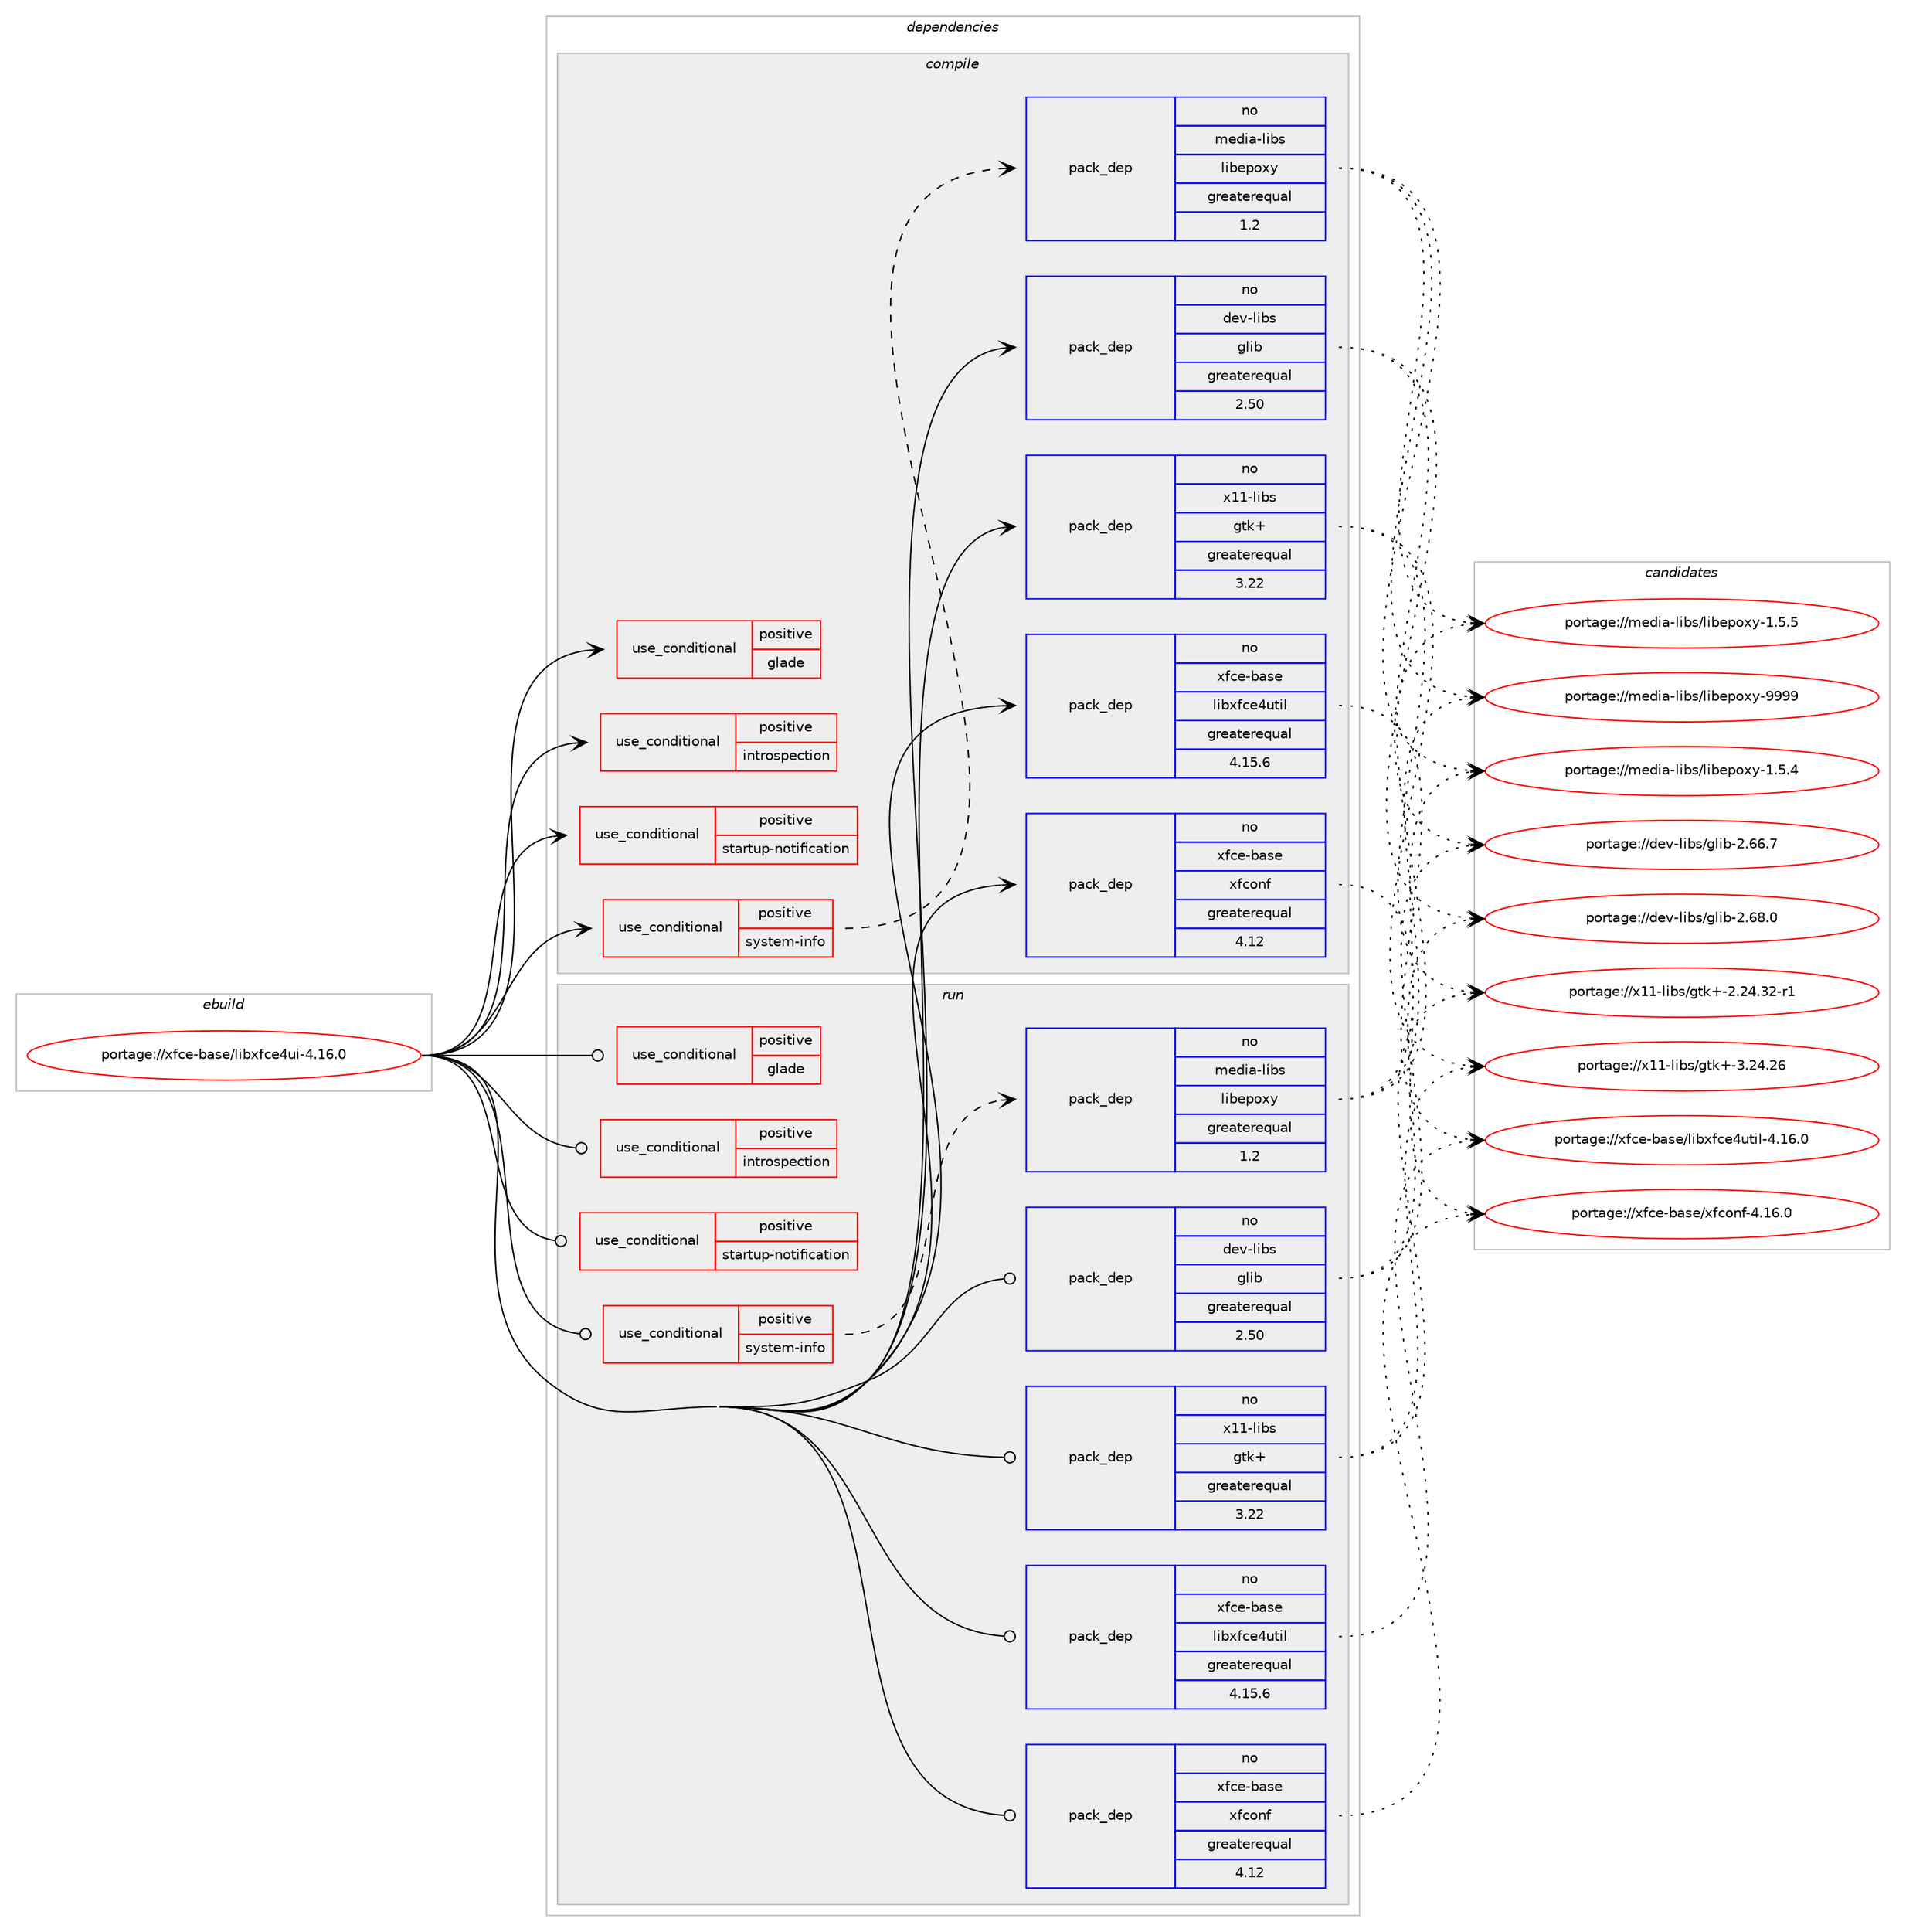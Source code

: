 digraph prolog {

# *************
# Graph options
# *************

newrank=true;
concentrate=true;
compound=true;
graph [rankdir=LR,fontname=Helvetica,fontsize=10,ranksep=1.5];#, ranksep=2.5, nodesep=0.2];
edge  [arrowhead=vee];
node  [fontname=Helvetica,fontsize=10];

# **********
# The ebuild
# **********

subgraph cluster_leftcol {
color=gray;
rank=same;
label=<<i>ebuild</i>>;
id [label="portage://xfce-base/libxfce4ui-4.16.0", color=red, width=4, href="../xfce-base/libxfce4ui-4.16.0.svg"];
}

# ****************
# The dependencies
# ****************

subgraph cluster_midcol {
color=gray;
label=<<i>dependencies</i>>;
subgraph cluster_compile {
fillcolor="#eeeeee";
style=filled;
label=<<i>compile</i>>;
subgraph cond399 {
dependency868 [label=<<TABLE BORDER="0" CELLBORDER="1" CELLSPACING="0" CELLPADDING="4"><TR><TD ROWSPAN="3" CELLPADDING="10">use_conditional</TD></TR><TR><TD>positive</TD></TR><TR><TD>glade</TD></TR></TABLE>>, shape=none, color=red];
# *** BEGIN UNKNOWN DEPENDENCY TYPE (TODO) ***
# dependency868 -> package_dependency(portage://xfce-base/libxfce4ui-4.16.0,install,no,dev-util,glade,none,[,,],[slot(3.10)],[])
# *** END UNKNOWN DEPENDENCY TYPE (TODO) ***

}
id:e -> dependency868:w [weight=20,style="solid",arrowhead="vee"];
subgraph cond400 {
dependency869 [label=<<TABLE BORDER="0" CELLBORDER="1" CELLSPACING="0" CELLPADDING="4"><TR><TD ROWSPAN="3" CELLPADDING="10">use_conditional</TD></TR><TR><TD>positive</TD></TR><TR><TD>introspection</TD></TR></TABLE>>, shape=none, color=red];
# *** BEGIN UNKNOWN DEPENDENCY TYPE (TODO) ***
# dependency869 -> package_dependency(portage://xfce-base/libxfce4ui-4.16.0,install,no,dev-libs,gobject-introspection,none,[,,],any_same_slot,[])
# *** END UNKNOWN DEPENDENCY TYPE (TODO) ***

}
id:e -> dependency869:w [weight=20,style="solid",arrowhead="vee"];
subgraph cond401 {
dependency870 [label=<<TABLE BORDER="0" CELLBORDER="1" CELLSPACING="0" CELLPADDING="4"><TR><TD ROWSPAN="3" CELLPADDING="10">use_conditional</TD></TR><TR><TD>positive</TD></TR><TR><TD>startup-notification</TD></TR></TABLE>>, shape=none, color=red];
# *** BEGIN UNKNOWN DEPENDENCY TYPE (TODO) ***
# dependency870 -> package_dependency(portage://xfce-base/libxfce4ui-4.16.0,install,no,x11-libs,startup-notification,none,[,,],[],[])
# *** END UNKNOWN DEPENDENCY TYPE (TODO) ***

}
id:e -> dependency870:w [weight=20,style="solid",arrowhead="vee"];
subgraph cond402 {
dependency871 [label=<<TABLE BORDER="0" CELLBORDER="1" CELLSPACING="0" CELLPADDING="4"><TR><TD ROWSPAN="3" CELLPADDING="10">use_conditional</TD></TR><TR><TD>positive</TD></TR><TR><TD>system-info</TD></TR></TABLE>>, shape=none, color=red];
# *** BEGIN UNKNOWN DEPENDENCY TYPE (TODO) ***
# dependency871 -> package_dependency(portage://xfce-base/libxfce4ui-4.16.0,install,no,dev-libs,libgudev,none,[,,],[],[])
# *** END UNKNOWN DEPENDENCY TYPE (TODO) ***

# *** BEGIN UNKNOWN DEPENDENCY TYPE (TODO) ***
# dependency871 -> package_dependency(portage://xfce-base/libxfce4ui-4.16.0,install,no,gnome-base,libgtop,none,[,,],[],[])
# *** END UNKNOWN DEPENDENCY TYPE (TODO) ***

subgraph pack451 {
dependency872 [label=<<TABLE BORDER="0" CELLBORDER="1" CELLSPACING="0" CELLPADDING="4" WIDTH="220"><TR><TD ROWSPAN="6" CELLPADDING="30">pack_dep</TD></TR><TR><TD WIDTH="110">no</TD></TR><TR><TD>media-libs</TD></TR><TR><TD>libepoxy</TD></TR><TR><TD>greaterequal</TD></TR><TR><TD>1.2</TD></TR></TABLE>>, shape=none, color=blue];
}
dependency871:e -> dependency872:w [weight=20,style="dashed",arrowhead="vee"];
}
id:e -> dependency871:w [weight=20,style="solid",arrowhead="vee"];
subgraph pack452 {
dependency873 [label=<<TABLE BORDER="0" CELLBORDER="1" CELLSPACING="0" CELLPADDING="4" WIDTH="220"><TR><TD ROWSPAN="6" CELLPADDING="30">pack_dep</TD></TR><TR><TD WIDTH="110">no</TD></TR><TR><TD>dev-libs</TD></TR><TR><TD>glib</TD></TR><TR><TD>greaterequal</TD></TR><TR><TD>2.50</TD></TR></TABLE>>, shape=none, color=blue];
}
id:e -> dependency873:w [weight=20,style="solid",arrowhead="vee"];
subgraph pack453 {
dependency874 [label=<<TABLE BORDER="0" CELLBORDER="1" CELLSPACING="0" CELLPADDING="4" WIDTH="220"><TR><TD ROWSPAN="6" CELLPADDING="30">pack_dep</TD></TR><TR><TD WIDTH="110">no</TD></TR><TR><TD>x11-libs</TD></TR><TR><TD>gtk+</TD></TR><TR><TD>greaterequal</TD></TR><TR><TD>3.22</TD></TR></TABLE>>, shape=none, color=blue];
}
id:e -> dependency874:w [weight=20,style="solid",arrowhead="vee"];
# *** BEGIN UNKNOWN DEPENDENCY TYPE (TODO) ***
# id -> package_dependency(portage://xfce-base/libxfce4ui-4.16.0,install,no,x11-libs,libICE,none,[,,],[],[])
# *** END UNKNOWN DEPENDENCY TYPE (TODO) ***

# *** BEGIN UNKNOWN DEPENDENCY TYPE (TODO) ***
# id -> package_dependency(portage://xfce-base/libxfce4ui-4.16.0,install,no,x11-libs,libSM,none,[,,],[],[])
# *** END UNKNOWN DEPENDENCY TYPE (TODO) ***

# *** BEGIN UNKNOWN DEPENDENCY TYPE (TODO) ***
# id -> package_dependency(portage://xfce-base/libxfce4ui-4.16.0,install,no,x11-libs,libX11,none,[,,],[],[])
# *** END UNKNOWN DEPENDENCY TYPE (TODO) ***

subgraph pack454 {
dependency875 [label=<<TABLE BORDER="0" CELLBORDER="1" CELLSPACING="0" CELLPADDING="4" WIDTH="220"><TR><TD ROWSPAN="6" CELLPADDING="30">pack_dep</TD></TR><TR><TD WIDTH="110">no</TD></TR><TR><TD>xfce-base</TD></TR><TR><TD>libxfce4util</TD></TR><TR><TD>greaterequal</TD></TR><TR><TD>4.15.6</TD></TR></TABLE>>, shape=none, color=blue];
}
id:e -> dependency875:w [weight=20,style="solid",arrowhead="vee"];
subgraph pack455 {
dependency876 [label=<<TABLE BORDER="0" CELLBORDER="1" CELLSPACING="0" CELLPADDING="4" WIDTH="220"><TR><TD ROWSPAN="6" CELLPADDING="30">pack_dep</TD></TR><TR><TD WIDTH="110">no</TD></TR><TR><TD>xfce-base</TD></TR><TR><TD>xfconf</TD></TR><TR><TD>greaterequal</TD></TR><TR><TD>4.12</TD></TR></TABLE>>, shape=none, color=blue];
}
id:e -> dependency876:w [weight=20,style="solid",arrowhead="vee"];
}
subgraph cluster_compileandrun {
fillcolor="#eeeeee";
style=filled;
label=<<i>compile and run</i>>;
}
subgraph cluster_run {
fillcolor="#eeeeee";
style=filled;
label=<<i>run</i>>;
subgraph cond403 {
dependency877 [label=<<TABLE BORDER="0" CELLBORDER="1" CELLSPACING="0" CELLPADDING="4"><TR><TD ROWSPAN="3" CELLPADDING="10">use_conditional</TD></TR><TR><TD>positive</TD></TR><TR><TD>glade</TD></TR></TABLE>>, shape=none, color=red];
# *** BEGIN UNKNOWN DEPENDENCY TYPE (TODO) ***
# dependency877 -> package_dependency(portage://xfce-base/libxfce4ui-4.16.0,run,no,dev-util,glade,none,[,,],[slot(3.10)],[])
# *** END UNKNOWN DEPENDENCY TYPE (TODO) ***

}
id:e -> dependency877:w [weight=20,style="solid",arrowhead="odot"];
subgraph cond404 {
dependency878 [label=<<TABLE BORDER="0" CELLBORDER="1" CELLSPACING="0" CELLPADDING="4"><TR><TD ROWSPAN="3" CELLPADDING="10">use_conditional</TD></TR><TR><TD>positive</TD></TR><TR><TD>introspection</TD></TR></TABLE>>, shape=none, color=red];
# *** BEGIN UNKNOWN DEPENDENCY TYPE (TODO) ***
# dependency878 -> package_dependency(portage://xfce-base/libxfce4ui-4.16.0,run,no,dev-libs,gobject-introspection,none,[,,],any_same_slot,[])
# *** END UNKNOWN DEPENDENCY TYPE (TODO) ***

}
id:e -> dependency878:w [weight=20,style="solid",arrowhead="odot"];
subgraph cond405 {
dependency879 [label=<<TABLE BORDER="0" CELLBORDER="1" CELLSPACING="0" CELLPADDING="4"><TR><TD ROWSPAN="3" CELLPADDING="10">use_conditional</TD></TR><TR><TD>positive</TD></TR><TR><TD>startup-notification</TD></TR></TABLE>>, shape=none, color=red];
# *** BEGIN UNKNOWN DEPENDENCY TYPE (TODO) ***
# dependency879 -> package_dependency(portage://xfce-base/libxfce4ui-4.16.0,run,no,x11-libs,startup-notification,none,[,,],[],[])
# *** END UNKNOWN DEPENDENCY TYPE (TODO) ***

}
id:e -> dependency879:w [weight=20,style="solid",arrowhead="odot"];
subgraph cond406 {
dependency880 [label=<<TABLE BORDER="0" CELLBORDER="1" CELLSPACING="0" CELLPADDING="4"><TR><TD ROWSPAN="3" CELLPADDING="10">use_conditional</TD></TR><TR><TD>positive</TD></TR><TR><TD>system-info</TD></TR></TABLE>>, shape=none, color=red];
# *** BEGIN UNKNOWN DEPENDENCY TYPE (TODO) ***
# dependency880 -> package_dependency(portage://xfce-base/libxfce4ui-4.16.0,run,no,dev-libs,libgudev,none,[,,],[],[])
# *** END UNKNOWN DEPENDENCY TYPE (TODO) ***

# *** BEGIN UNKNOWN DEPENDENCY TYPE (TODO) ***
# dependency880 -> package_dependency(portage://xfce-base/libxfce4ui-4.16.0,run,no,gnome-base,libgtop,none,[,,],[],[])
# *** END UNKNOWN DEPENDENCY TYPE (TODO) ***

subgraph pack456 {
dependency881 [label=<<TABLE BORDER="0" CELLBORDER="1" CELLSPACING="0" CELLPADDING="4" WIDTH="220"><TR><TD ROWSPAN="6" CELLPADDING="30">pack_dep</TD></TR><TR><TD WIDTH="110">no</TD></TR><TR><TD>media-libs</TD></TR><TR><TD>libepoxy</TD></TR><TR><TD>greaterequal</TD></TR><TR><TD>1.2</TD></TR></TABLE>>, shape=none, color=blue];
}
dependency880:e -> dependency881:w [weight=20,style="dashed",arrowhead="vee"];
}
id:e -> dependency880:w [weight=20,style="solid",arrowhead="odot"];
subgraph pack457 {
dependency882 [label=<<TABLE BORDER="0" CELLBORDER="1" CELLSPACING="0" CELLPADDING="4" WIDTH="220"><TR><TD ROWSPAN="6" CELLPADDING="30">pack_dep</TD></TR><TR><TD WIDTH="110">no</TD></TR><TR><TD>dev-libs</TD></TR><TR><TD>glib</TD></TR><TR><TD>greaterequal</TD></TR><TR><TD>2.50</TD></TR></TABLE>>, shape=none, color=blue];
}
id:e -> dependency882:w [weight=20,style="solid",arrowhead="odot"];
subgraph pack458 {
dependency883 [label=<<TABLE BORDER="0" CELLBORDER="1" CELLSPACING="0" CELLPADDING="4" WIDTH="220"><TR><TD ROWSPAN="6" CELLPADDING="30">pack_dep</TD></TR><TR><TD WIDTH="110">no</TD></TR><TR><TD>x11-libs</TD></TR><TR><TD>gtk+</TD></TR><TR><TD>greaterequal</TD></TR><TR><TD>3.22</TD></TR></TABLE>>, shape=none, color=blue];
}
id:e -> dependency883:w [weight=20,style="solid",arrowhead="odot"];
# *** BEGIN UNKNOWN DEPENDENCY TYPE (TODO) ***
# id -> package_dependency(portage://xfce-base/libxfce4ui-4.16.0,run,no,x11-libs,libICE,none,[,,],[],[])
# *** END UNKNOWN DEPENDENCY TYPE (TODO) ***

# *** BEGIN UNKNOWN DEPENDENCY TYPE (TODO) ***
# id -> package_dependency(portage://xfce-base/libxfce4ui-4.16.0,run,no,x11-libs,libSM,none,[,,],[],[])
# *** END UNKNOWN DEPENDENCY TYPE (TODO) ***

# *** BEGIN UNKNOWN DEPENDENCY TYPE (TODO) ***
# id -> package_dependency(portage://xfce-base/libxfce4ui-4.16.0,run,no,x11-libs,libX11,none,[,,],[],[])
# *** END UNKNOWN DEPENDENCY TYPE (TODO) ***

subgraph pack459 {
dependency884 [label=<<TABLE BORDER="0" CELLBORDER="1" CELLSPACING="0" CELLPADDING="4" WIDTH="220"><TR><TD ROWSPAN="6" CELLPADDING="30">pack_dep</TD></TR><TR><TD WIDTH="110">no</TD></TR><TR><TD>xfce-base</TD></TR><TR><TD>libxfce4util</TD></TR><TR><TD>greaterequal</TD></TR><TR><TD>4.15.6</TD></TR></TABLE>>, shape=none, color=blue];
}
id:e -> dependency884:w [weight=20,style="solid",arrowhead="odot"];
subgraph pack460 {
dependency885 [label=<<TABLE BORDER="0" CELLBORDER="1" CELLSPACING="0" CELLPADDING="4" WIDTH="220"><TR><TD ROWSPAN="6" CELLPADDING="30">pack_dep</TD></TR><TR><TD WIDTH="110">no</TD></TR><TR><TD>xfce-base</TD></TR><TR><TD>xfconf</TD></TR><TR><TD>greaterequal</TD></TR><TR><TD>4.12</TD></TR></TABLE>>, shape=none, color=blue];
}
id:e -> dependency885:w [weight=20,style="solid",arrowhead="odot"];
}
}

# **************
# The candidates
# **************

subgraph cluster_choices {
rank=same;
color=gray;
label=<<i>candidates</i>>;

subgraph choice451 {
color=black;
nodesep=1;
choice1091011001059745108105981154710810598101112111120121454946534652 [label="portage://media-libs/libepoxy-1.5.4", color=red, width=4,href="../media-libs/libepoxy-1.5.4.svg"];
choice1091011001059745108105981154710810598101112111120121454946534653 [label="portage://media-libs/libepoxy-1.5.5", color=red, width=4,href="../media-libs/libepoxy-1.5.5.svg"];
choice10910110010597451081059811547108105981011121111201214557575757 [label="portage://media-libs/libepoxy-9999", color=red, width=4,href="../media-libs/libepoxy-9999.svg"];
dependency872:e -> choice1091011001059745108105981154710810598101112111120121454946534652:w [style=dotted,weight="100"];
dependency872:e -> choice1091011001059745108105981154710810598101112111120121454946534653:w [style=dotted,weight="100"];
dependency872:e -> choice10910110010597451081059811547108105981011121111201214557575757:w [style=dotted,weight="100"];
}
subgraph choice452 {
color=black;
nodesep=1;
choice1001011184510810598115471031081059845504654544655 [label="portage://dev-libs/glib-2.66.7", color=red, width=4,href="../dev-libs/glib-2.66.7.svg"];
choice1001011184510810598115471031081059845504654564648 [label="portage://dev-libs/glib-2.68.0", color=red, width=4,href="../dev-libs/glib-2.68.0.svg"];
dependency873:e -> choice1001011184510810598115471031081059845504654544655:w [style=dotted,weight="100"];
dependency873:e -> choice1001011184510810598115471031081059845504654564648:w [style=dotted,weight="100"];
}
subgraph choice453 {
color=black;
nodesep=1;
choice12049494510810598115471031161074345504650524651504511449 [label="portage://x11-libs/gtk+-2.24.32-r1", color=red, width=4,href="../x11-libs/gtk+-2.24.32-r1.svg"];
choice1204949451081059811547103116107434551465052465054 [label="portage://x11-libs/gtk+-3.24.26", color=red, width=4,href="../x11-libs/gtk+-3.24.26.svg"];
dependency874:e -> choice12049494510810598115471031161074345504650524651504511449:w [style=dotted,weight="100"];
dependency874:e -> choice1204949451081059811547103116107434551465052465054:w [style=dotted,weight="100"];
}
subgraph choice454 {
color=black;
nodesep=1;
choice120102991014598971151014710810598120102991015211711610510845524649544648 [label="portage://xfce-base/libxfce4util-4.16.0", color=red, width=4,href="../xfce-base/libxfce4util-4.16.0.svg"];
dependency875:e -> choice120102991014598971151014710810598120102991015211711610510845524649544648:w [style=dotted,weight="100"];
}
subgraph choice455 {
color=black;
nodesep=1;
choice12010299101459897115101471201029911111010245524649544648 [label="portage://xfce-base/xfconf-4.16.0", color=red, width=4,href="../xfce-base/xfconf-4.16.0.svg"];
dependency876:e -> choice12010299101459897115101471201029911111010245524649544648:w [style=dotted,weight="100"];
}
subgraph choice456 {
color=black;
nodesep=1;
choice1091011001059745108105981154710810598101112111120121454946534652 [label="portage://media-libs/libepoxy-1.5.4", color=red, width=4,href="../media-libs/libepoxy-1.5.4.svg"];
choice1091011001059745108105981154710810598101112111120121454946534653 [label="portage://media-libs/libepoxy-1.5.5", color=red, width=4,href="../media-libs/libepoxy-1.5.5.svg"];
choice10910110010597451081059811547108105981011121111201214557575757 [label="portage://media-libs/libepoxy-9999", color=red, width=4,href="../media-libs/libepoxy-9999.svg"];
dependency881:e -> choice1091011001059745108105981154710810598101112111120121454946534652:w [style=dotted,weight="100"];
dependency881:e -> choice1091011001059745108105981154710810598101112111120121454946534653:w [style=dotted,weight="100"];
dependency881:e -> choice10910110010597451081059811547108105981011121111201214557575757:w [style=dotted,weight="100"];
}
subgraph choice457 {
color=black;
nodesep=1;
choice1001011184510810598115471031081059845504654544655 [label="portage://dev-libs/glib-2.66.7", color=red, width=4,href="../dev-libs/glib-2.66.7.svg"];
choice1001011184510810598115471031081059845504654564648 [label="portage://dev-libs/glib-2.68.0", color=red, width=4,href="../dev-libs/glib-2.68.0.svg"];
dependency882:e -> choice1001011184510810598115471031081059845504654544655:w [style=dotted,weight="100"];
dependency882:e -> choice1001011184510810598115471031081059845504654564648:w [style=dotted,weight="100"];
}
subgraph choice458 {
color=black;
nodesep=1;
choice12049494510810598115471031161074345504650524651504511449 [label="portage://x11-libs/gtk+-2.24.32-r1", color=red, width=4,href="../x11-libs/gtk+-2.24.32-r1.svg"];
choice1204949451081059811547103116107434551465052465054 [label="portage://x11-libs/gtk+-3.24.26", color=red, width=4,href="../x11-libs/gtk+-3.24.26.svg"];
dependency883:e -> choice12049494510810598115471031161074345504650524651504511449:w [style=dotted,weight="100"];
dependency883:e -> choice1204949451081059811547103116107434551465052465054:w [style=dotted,weight="100"];
}
subgraph choice459 {
color=black;
nodesep=1;
choice120102991014598971151014710810598120102991015211711610510845524649544648 [label="portage://xfce-base/libxfce4util-4.16.0", color=red, width=4,href="../xfce-base/libxfce4util-4.16.0.svg"];
dependency884:e -> choice120102991014598971151014710810598120102991015211711610510845524649544648:w [style=dotted,weight="100"];
}
subgraph choice460 {
color=black;
nodesep=1;
choice12010299101459897115101471201029911111010245524649544648 [label="portage://xfce-base/xfconf-4.16.0", color=red, width=4,href="../xfce-base/xfconf-4.16.0.svg"];
dependency885:e -> choice12010299101459897115101471201029911111010245524649544648:w [style=dotted,weight="100"];
}
}

}
